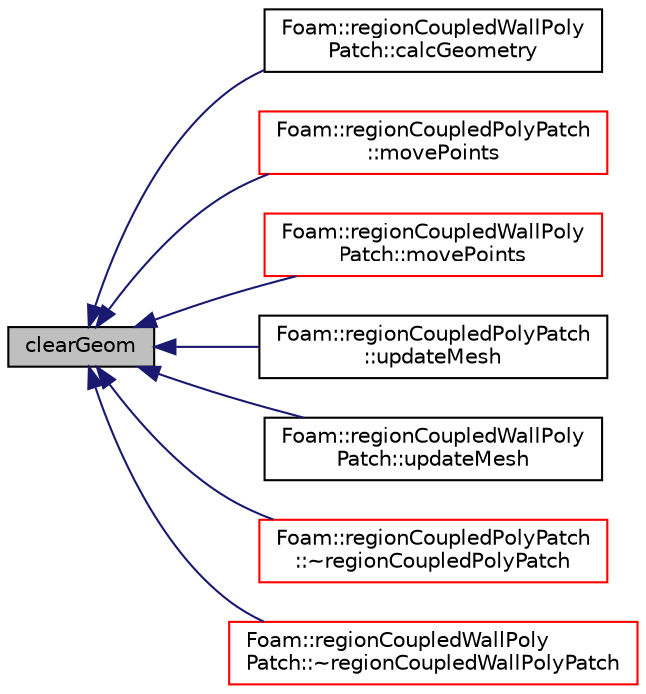 digraph "clearGeom"
{
  bgcolor="transparent";
  edge [fontname="Helvetica",fontsize="10",labelfontname="Helvetica",labelfontsize="10"];
  node [fontname="Helvetica",fontsize="10",shape=record];
  rankdir="LR";
  Node1 [label="clearGeom",height=0.2,width=0.4,color="black", fillcolor="grey75", style="filled", fontcolor="black"];
  Node1 -> Node2 [dir="back",color="midnightblue",fontsize="10",style="solid",fontname="Helvetica"];
  Node2 [label="Foam::regionCoupledWallPoly\lPatch::calcGeometry",height=0.2,width=0.4,color="black",URL="$a02178.html#a58bb4c0382e9ee570811fb3f005a0a97",tooltip="Calculate the patch geometry. "];
  Node1 -> Node3 [dir="back",color="midnightblue",fontsize="10",style="solid",fontname="Helvetica"];
  Node3 [label="Foam::regionCoupledPolyPatch\l::movePoints",height=0.2,width=0.4,color="red",URL="$a02173.html#a60983bf9f9ad6158ce126c2d96eb1acc",tooltip="Correct patches after moving points. "];
  Node1 -> Node4 [dir="back",color="midnightblue",fontsize="10",style="solid",fontname="Helvetica"];
  Node4 [label="Foam::regionCoupledWallPoly\lPatch::movePoints",height=0.2,width=0.4,color="red",URL="$a02178.html#aacd07914399d9e26077bb4ed6a0ed2a2",tooltip="Correct patches after moving points. "];
  Node1 -> Node5 [dir="back",color="midnightblue",fontsize="10",style="solid",fontname="Helvetica"];
  Node5 [label="Foam::regionCoupledPolyPatch\l::updateMesh",height=0.2,width=0.4,color="black",URL="$a02173.html#a06139aa7a91eeed82560f0c3d03d1845",tooltip="Update of the patch topology. "];
  Node1 -> Node6 [dir="back",color="midnightblue",fontsize="10",style="solid",fontname="Helvetica"];
  Node6 [label="Foam::regionCoupledWallPoly\lPatch::updateMesh",height=0.2,width=0.4,color="black",URL="$a02178.html#a06139aa7a91eeed82560f0c3d03d1845",tooltip="Update of the patch topology. "];
  Node1 -> Node7 [dir="back",color="midnightblue",fontsize="10",style="solid",fontname="Helvetica"];
  Node7 [label="Foam::regionCoupledPolyPatch\l::~regionCoupledPolyPatch",height=0.2,width=0.4,color="red",URL="$a02173.html#a088a4a6c62009c5dd5e0c3329488591d",tooltip="Destructor. "];
  Node1 -> Node8 [dir="back",color="midnightblue",fontsize="10",style="solid",fontname="Helvetica"];
  Node8 [label="Foam::regionCoupledWallPoly\lPatch::~regionCoupledWallPolyPatch",height=0.2,width=0.4,color="red",URL="$a02178.html#a9ba6d8aa44f4cc9b74922a37a7ab0a3c",tooltip="Destructor. "];
}
